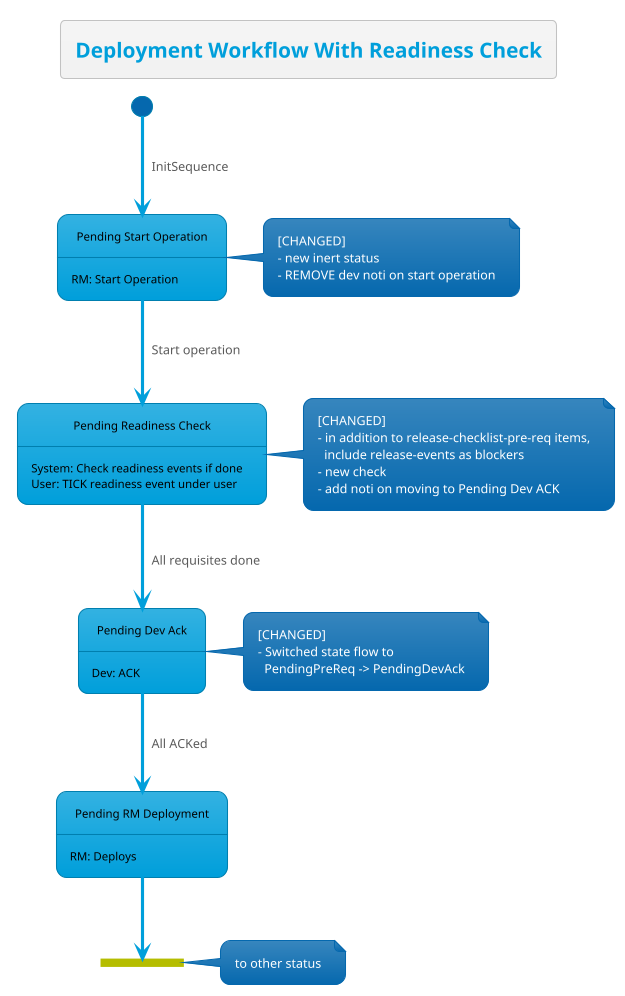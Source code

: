 @startuml
!theme bluegray
skinparam FooterFontColor black
skinparam StateFontColor black

state "Pending Start Operation" as preOp
state "Pending Dev Ack" as pendingDevAck
state "Pending Readiness Check" as pendingPreReq
state "Pending RM Deployment" as pendingRMDeploy
' state "Verify Canary Instance" as verifyCanary
' state "Pending Live Verification" as pendingLiveVer
' state pendingLiveVerFork <<fork>>
state toOtherStatus <<fork>>
' state "Pending Promote" as pendingPromote
' state "Abort Requested" as abortRequested
' state "Rollback Requested" as rollbackRequested
' state "Rollback Done" as rollbackDone

title Deployment Workflow With Readiness Check

[*] --> preOp : InitSequence

note right of preOp : [CHANGED]\n- new inert status\n- REMOVE dev noti on start operation
preOp: RM: Start Operation
preOp --> pendingPreReq : Start operation

note right of pendingPreReq : [CHANGED] \n- in addition to release-checklist-pre-req items,\n  include release-events as blockers \n- new check\n- add noti on moving to Pending Dev ACK
pendingPreReq --> pendingDevAck  : All requisites done
pendingPreReq: System: Check readiness events if done
pendingPreReq: User: TICK readiness event under user

note right of pendingDevAck : [CHANGED] \n- Switched state flow to\n  PendingPreReq -> PendingDevAck
pendingDevAck --> pendingRMDeploy : All ACKed
pendingDevAck: Dev: ACK


pendingRMDeploy: RM: Deploys
' pendingRMDeploy --> Deploying : RM deploy

pendingRMDeploy --> toOtherStatus
note right of toOtherStatus: to other status

' Deploying : RM: Monitoring
' Deploying : RM: Abort

' Deploying --> Aborted : Abort

' Deploying --> Failed : Fails

' Failed --> pendingDevAck : Reinitiate
' Failed: RM: Reinitiate

' Deploying --> verifyCanary : progress with Canary
' verifyCanary: Dev: Ack
' verifyCanary: Dev: Request abort

' verifyCanary --> pendingPromote : All ACK
' pendingPromote: RM: Promoteƒ

' verifyCanary --> abortRequested : Request abort
' abortRequested: RM: Abort

' abortRequested --> Aborted : RM abort
' Aborted: Rm : Reinitiate

' Aborted --> pendingDevAck : Reinitiate
' pendingPromote: RM: Reinitiate

' pendingPromote --> pendingLiveVerFork : Promote
' note right of pendingLiveVerFork : Need Live\nVerification
' pendingLiveVerFork --> pendingLiveVer : True
' pendingLiveVerFork --> Done : False

' pendingLiveVer --> Done :All dev ACK\n All CIDs deployed
' pendingLiveVer --> pendingRMDeploy : not All CIDs deployed
' pendingLiveVer: Dev: ACK

' Deploying --> pendingLiveVerFork : Success\nwithout Canary

' Done: Dev: Request Rollback

' Done --> rollbackRequested
' rollbackRequested: RM: Execute rollback

' rollbackRequested --> rollbackDone : RM rollback finish
' rollbackDone: RM: Reinitiate

' rollbackDone --> pendingDevAck : Reinitiate

@enduml